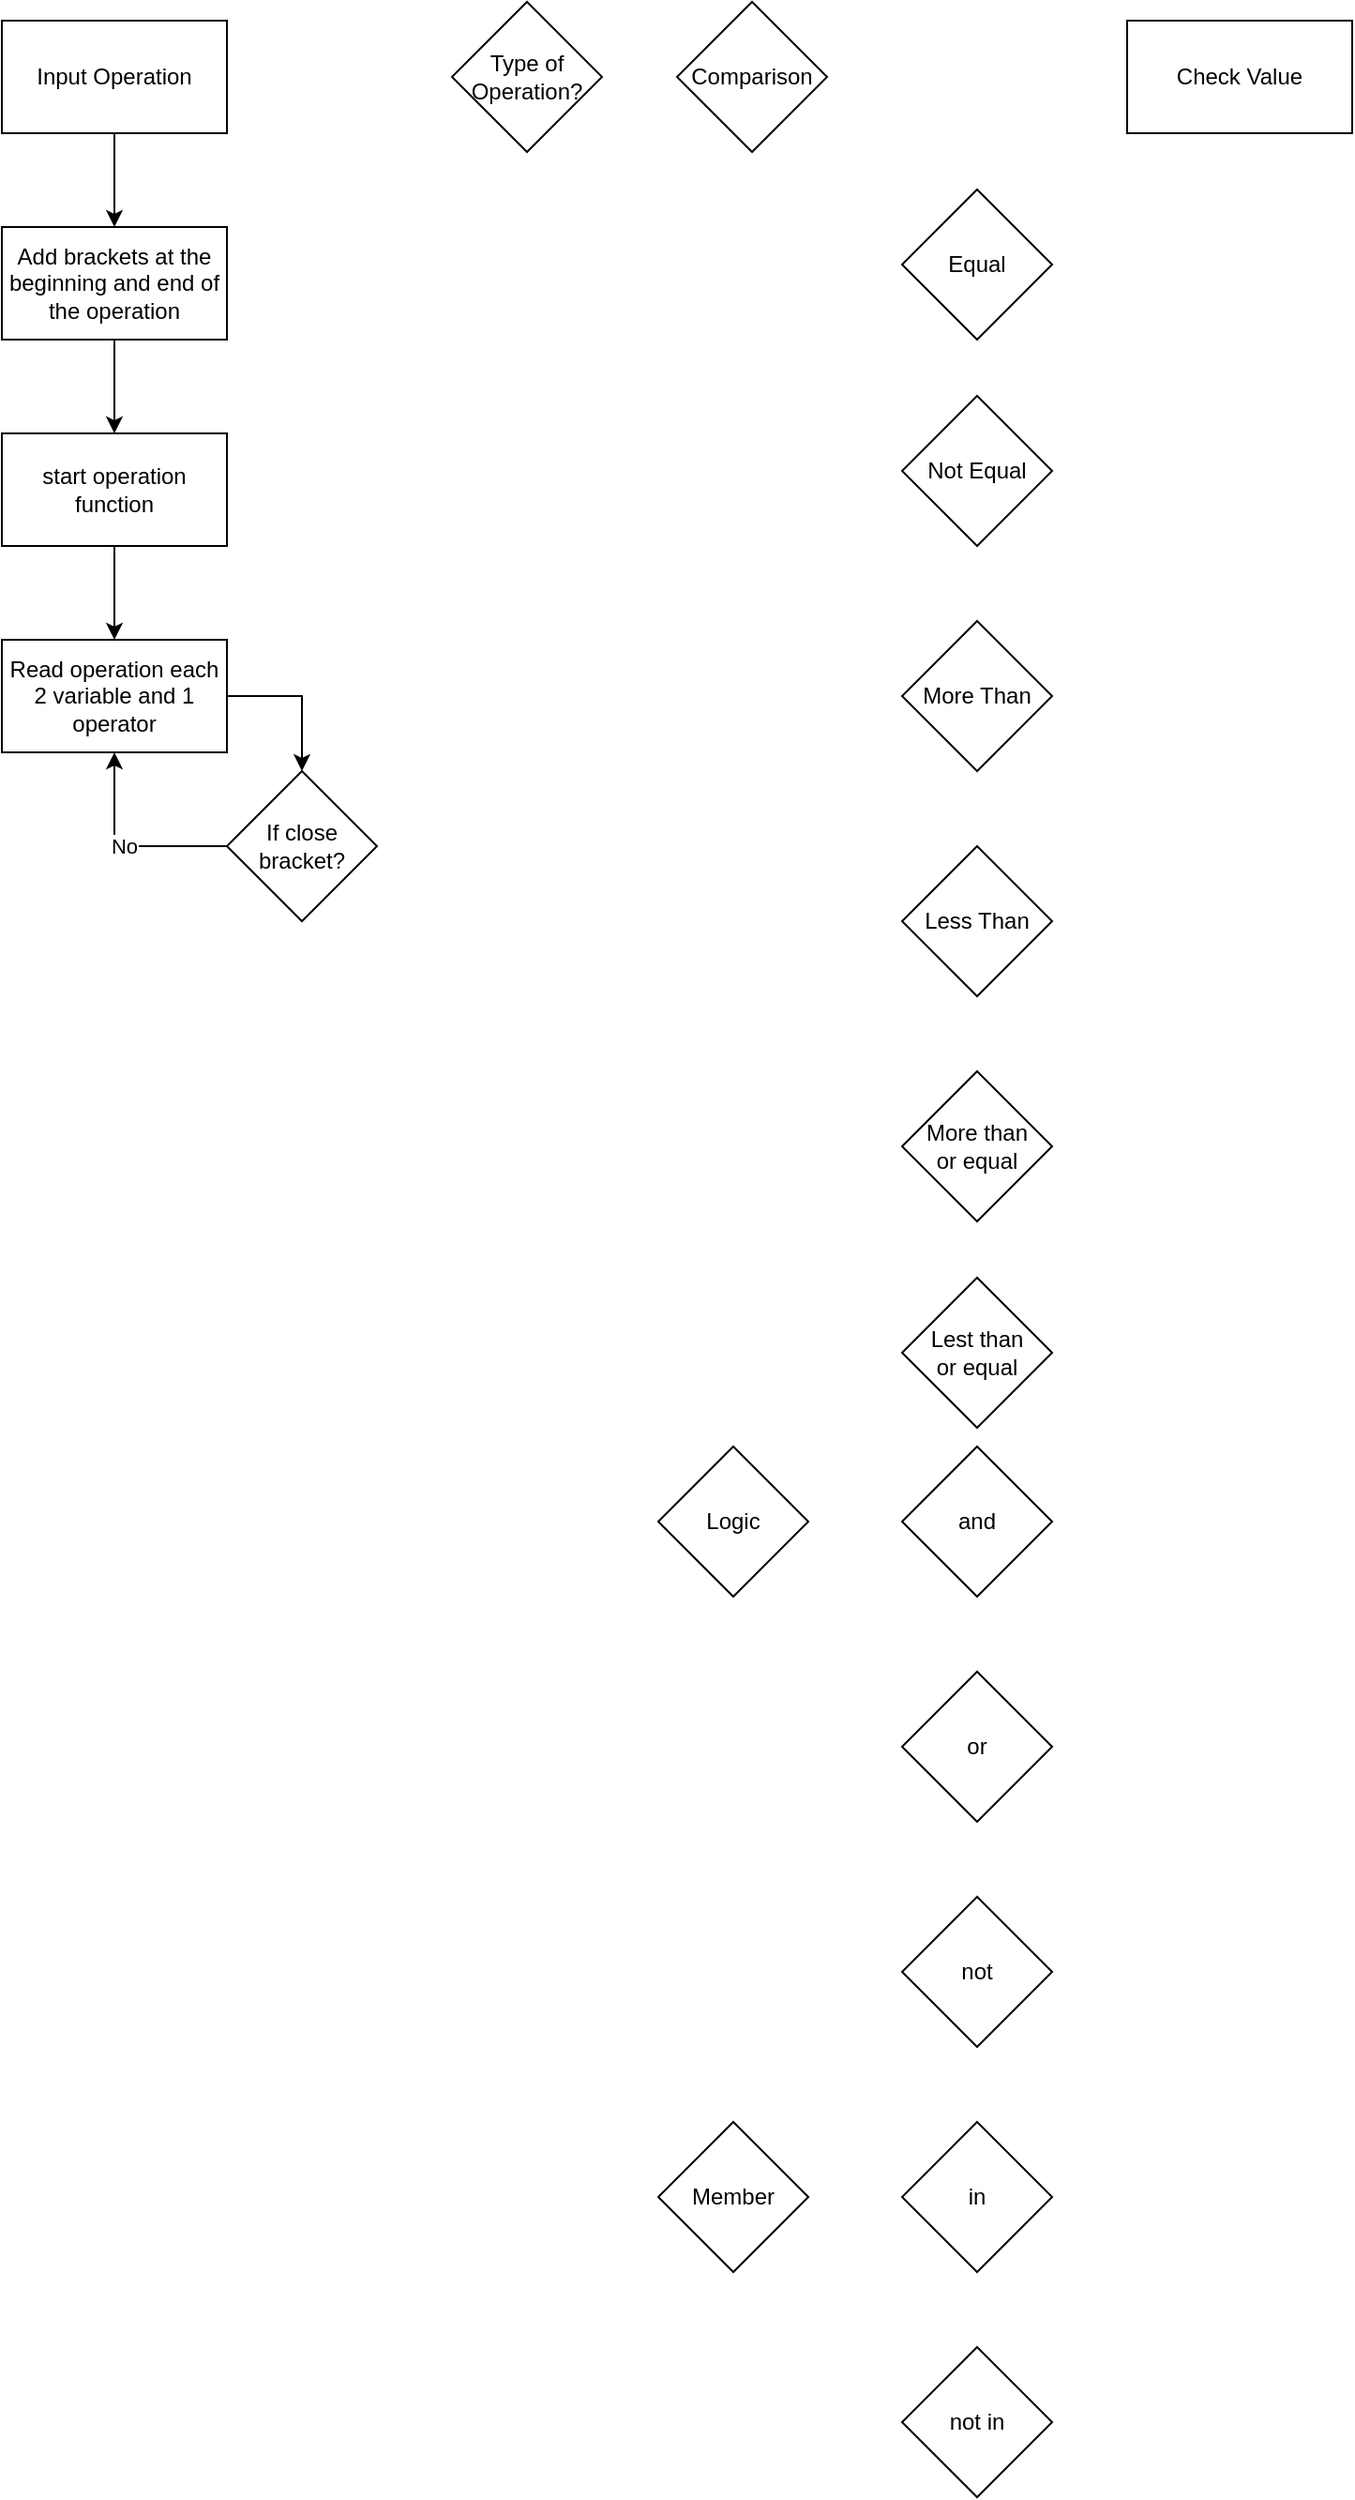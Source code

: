 <mxfile version="22.0.8" type="device">
  <diagram name="Halaman-1" id="PPnK74VSLLcPiPMxKrCw">
    <mxGraphModel dx="1764" dy="1116" grid="1" gridSize="10" guides="1" tooltips="1" connect="1" arrows="1" fold="1" page="1" pageScale="1" pageWidth="1200" pageHeight="3000" math="0" shadow="0">
      <root>
        <mxCell id="0" />
        <mxCell id="1" parent="0" />
        <mxCell id="BhrdFEQA1PtN3BTJSYAs-19" style="edgeStyle=orthogonalEdgeStyle;rounded=0;orthogonalLoop=1;jettySize=auto;html=1;entryX=0.5;entryY=0;entryDx=0;entryDy=0;" edge="1" parent="1" source="suF6BDmtJbbMYVme7NTf-1" target="suF6BDmtJbbMYVme7NTf-2">
          <mxGeometry relative="1" as="geometry" />
        </mxCell>
        <mxCell id="suF6BDmtJbbMYVme7NTf-1" value="Input Operation" style="rounded=0;whiteSpace=wrap;html=1;" parent="1" vertex="1">
          <mxGeometry x="160" y="120" width="120" height="60" as="geometry" />
        </mxCell>
        <mxCell id="BhrdFEQA1PtN3BTJSYAs-20" style="edgeStyle=orthogonalEdgeStyle;rounded=0;orthogonalLoop=1;jettySize=auto;html=1;" edge="1" parent="1" source="suF6BDmtJbbMYVme7NTf-2" target="suF6BDmtJbbMYVme7NTf-3">
          <mxGeometry relative="1" as="geometry" />
        </mxCell>
        <mxCell id="suF6BDmtJbbMYVme7NTf-2" value="Add brackets at the beginning and end of the operation" style="rounded=0;whiteSpace=wrap;html=1;" parent="1" vertex="1">
          <mxGeometry x="160" y="230" width="120" height="60" as="geometry" />
        </mxCell>
        <mxCell id="BhrdFEQA1PtN3BTJSYAs-21" style="edgeStyle=orthogonalEdgeStyle;rounded=0;orthogonalLoop=1;jettySize=auto;html=1;entryX=0.5;entryY=0;entryDx=0;entryDy=0;" edge="1" parent="1" source="suF6BDmtJbbMYVme7NTf-3" target="suF6BDmtJbbMYVme7NTf-4">
          <mxGeometry relative="1" as="geometry" />
        </mxCell>
        <mxCell id="suF6BDmtJbbMYVme7NTf-3" value="start operation function" style="rounded=0;whiteSpace=wrap;html=1;" parent="1" vertex="1">
          <mxGeometry x="160" y="340" width="120" height="60" as="geometry" />
        </mxCell>
        <mxCell id="BhrdFEQA1PtN3BTJSYAs-22" style="edgeStyle=orthogonalEdgeStyle;rounded=0;orthogonalLoop=1;jettySize=auto;html=1;entryX=0.5;entryY=0;entryDx=0;entryDy=0;" edge="1" parent="1" source="suF6BDmtJbbMYVme7NTf-4" target="suF6BDmtJbbMYVme7NTf-5">
          <mxGeometry relative="1" as="geometry">
            <Array as="points">
              <mxPoint x="320" y="480" />
            </Array>
          </mxGeometry>
        </mxCell>
        <mxCell id="suF6BDmtJbbMYVme7NTf-4" value="Read operation each&lt;br&gt;2 variable and 1 operator" style="rounded=0;whiteSpace=wrap;html=1;" parent="1" vertex="1">
          <mxGeometry x="160" y="450" width="120" height="60" as="geometry" />
        </mxCell>
        <mxCell id="BhrdFEQA1PtN3BTJSYAs-23" value="No" style="edgeStyle=orthogonalEdgeStyle;rounded=0;orthogonalLoop=1;jettySize=auto;html=1;entryX=0.5;entryY=1;entryDx=0;entryDy=0;" edge="1" parent="1" source="suF6BDmtJbbMYVme7NTf-5" target="suF6BDmtJbbMYVme7NTf-4">
          <mxGeometry relative="1" as="geometry">
            <Array as="points">
              <mxPoint x="220" y="560" />
            </Array>
          </mxGeometry>
        </mxCell>
        <mxCell id="suF6BDmtJbbMYVme7NTf-5" value="If close&lt;br&gt;bracket?" style="rhombus;whiteSpace=wrap;html=1;" parent="1" vertex="1">
          <mxGeometry x="280" y="520" width="80" height="80" as="geometry" />
        </mxCell>
        <mxCell id="suF6BDmtJbbMYVme7NTf-7" value="Type of Operation?" style="rhombus;whiteSpace=wrap;html=1;" parent="1" vertex="1">
          <mxGeometry x="400" y="110" width="80" height="80" as="geometry" />
        </mxCell>
        <mxCell id="suF6BDmtJbbMYVme7NTf-9" value="Comparison" style="rhombus;whiteSpace=wrap;html=1;" parent="1" vertex="1">
          <mxGeometry x="520" y="110" width="80" height="80" as="geometry" />
        </mxCell>
        <mxCell id="suF6BDmtJbbMYVme7NTf-10" value="Logic" style="rhombus;whiteSpace=wrap;html=1;" parent="1" vertex="1">
          <mxGeometry x="510" y="880" width="80" height="80" as="geometry" />
        </mxCell>
        <mxCell id="suF6BDmtJbbMYVme7NTf-12" value="Member" style="rhombus;whiteSpace=wrap;html=1;" parent="1" vertex="1">
          <mxGeometry x="510" y="1240" width="80" height="80" as="geometry" />
        </mxCell>
        <mxCell id="suF6BDmtJbbMYVme7NTf-13" value="More than&lt;br&gt;or equal" style="rhombus;whiteSpace=wrap;html=1;" parent="1" vertex="1">
          <mxGeometry x="640" y="680" width="80" height="80" as="geometry" />
        </mxCell>
        <mxCell id="suF6BDmtJbbMYVme7NTf-14" value="Equal" style="rhombus;whiteSpace=wrap;html=1;" parent="1" vertex="1">
          <mxGeometry x="640" y="210" width="80" height="80" as="geometry" />
        </mxCell>
        <mxCell id="suF6BDmtJbbMYVme7NTf-15" value="Lest than&lt;br&gt;or equal" style="rhombus;whiteSpace=wrap;html=1;" parent="1" vertex="1">
          <mxGeometry x="640" y="790" width="80" height="80" as="geometry" />
        </mxCell>
        <mxCell id="suF6BDmtJbbMYVme7NTf-16" value="Not Equal" style="rhombus;whiteSpace=wrap;html=1;" parent="1" vertex="1">
          <mxGeometry x="640" y="320" width="80" height="80" as="geometry" />
        </mxCell>
        <mxCell id="suF6BDmtJbbMYVme7NTf-17" value="Check Value" style="rounded=0;whiteSpace=wrap;html=1;" parent="1" vertex="1">
          <mxGeometry x="760" y="120" width="120" height="60" as="geometry" />
        </mxCell>
        <mxCell id="BhrdFEQA1PtN3BTJSYAs-16" value="and" style="rhombus;whiteSpace=wrap;html=1;" vertex="1" parent="1">
          <mxGeometry x="640" y="880" width="80" height="80" as="geometry" />
        </mxCell>
        <mxCell id="BhrdFEQA1PtN3BTJSYAs-17" value="or" style="rhombus;whiteSpace=wrap;html=1;" vertex="1" parent="1">
          <mxGeometry x="640" y="1000" width="80" height="80" as="geometry" />
        </mxCell>
        <mxCell id="BhrdFEQA1PtN3BTJSYAs-18" value="not" style="rhombus;whiteSpace=wrap;html=1;" vertex="1" parent="1">
          <mxGeometry x="640" y="1120" width="80" height="80" as="geometry" />
        </mxCell>
        <mxCell id="BhrdFEQA1PtN3BTJSYAs-25" value="in" style="rhombus;whiteSpace=wrap;html=1;" vertex="1" parent="1">
          <mxGeometry x="640" y="1240" width="80" height="80" as="geometry" />
        </mxCell>
        <mxCell id="BhrdFEQA1PtN3BTJSYAs-26" value="not in" style="rhombus;whiteSpace=wrap;html=1;" vertex="1" parent="1">
          <mxGeometry x="640" y="1360" width="80" height="80" as="geometry" />
        </mxCell>
        <mxCell id="BhrdFEQA1PtN3BTJSYAs-27" value="More Than" style="rhombus;whiteSpace=wrap;html=1;" vertex="1" parent="1">
          <mxGeometry x="640" y="440" width="80" height="80" as="geometry" />
        </mxCell>
        <mxCell id="BhrdFEQA1PtN3BTJSYAs-28" value="Less Than" style="rhombus;whiteSpace=wrap;html=1;" vertex="1" parent="1">
          <mxGeometry x="640" y="560" width="80" height="80" as="geometry" />
        </mxCell>
      </root>
    </mxGraphModel>
  </diagram>
</mxfile>
